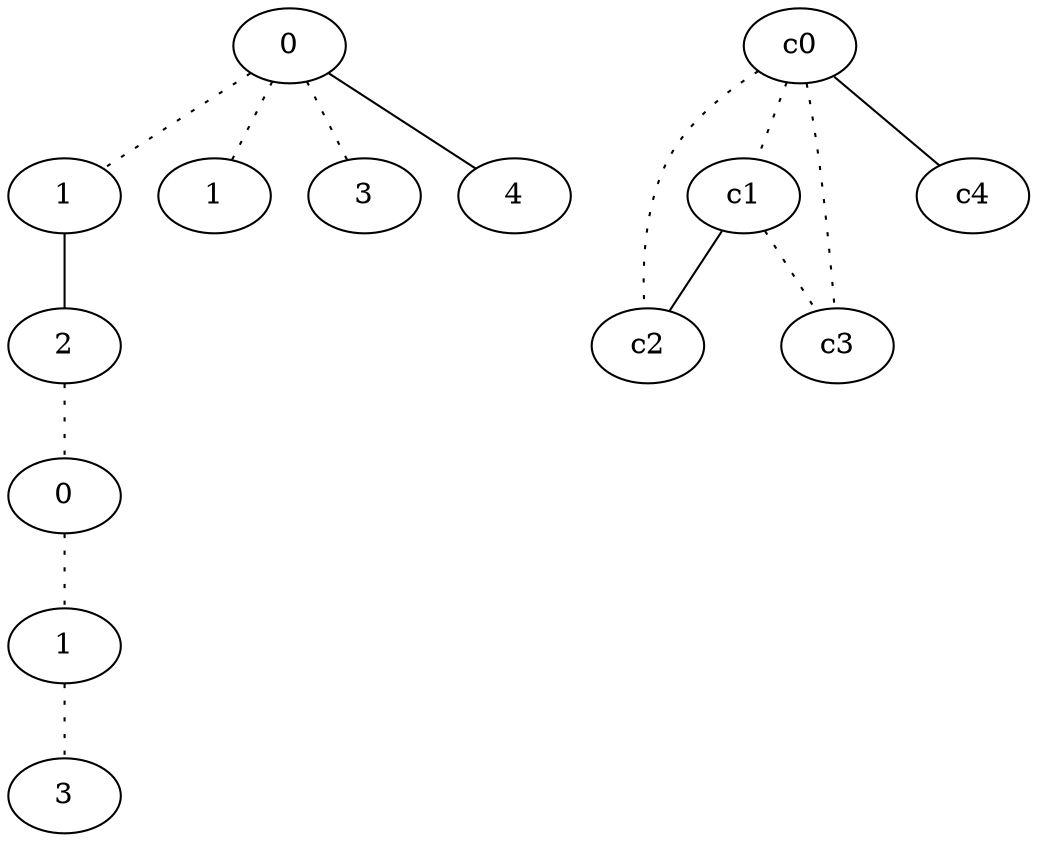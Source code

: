 graph {
a0[label=0];
a1[label=1];
a2[label=2];
a3[label=0];
a4[label=1];
a5[label=3];
a6[label=1];
a7[label=3];
a8[label=4];
a0 -- a1 [style=dotted];
a0 -- a6 [style=dotted];
a0 -- a7 [style=dotted];
a0 -- a8;
a1 -- a2;
a2 -- a3 [style=dotted];
a3 -- a4 [style=dotted];
a4 -- a5 [style=dotted];
c0 -- c1 [style=dotted];
c0 -- c2 [style=dotted];
c0 -- c3 [style=dotted];
c0 -- c4;
c1 -- c2;
c1 -- c3 [style=dotted];
}
